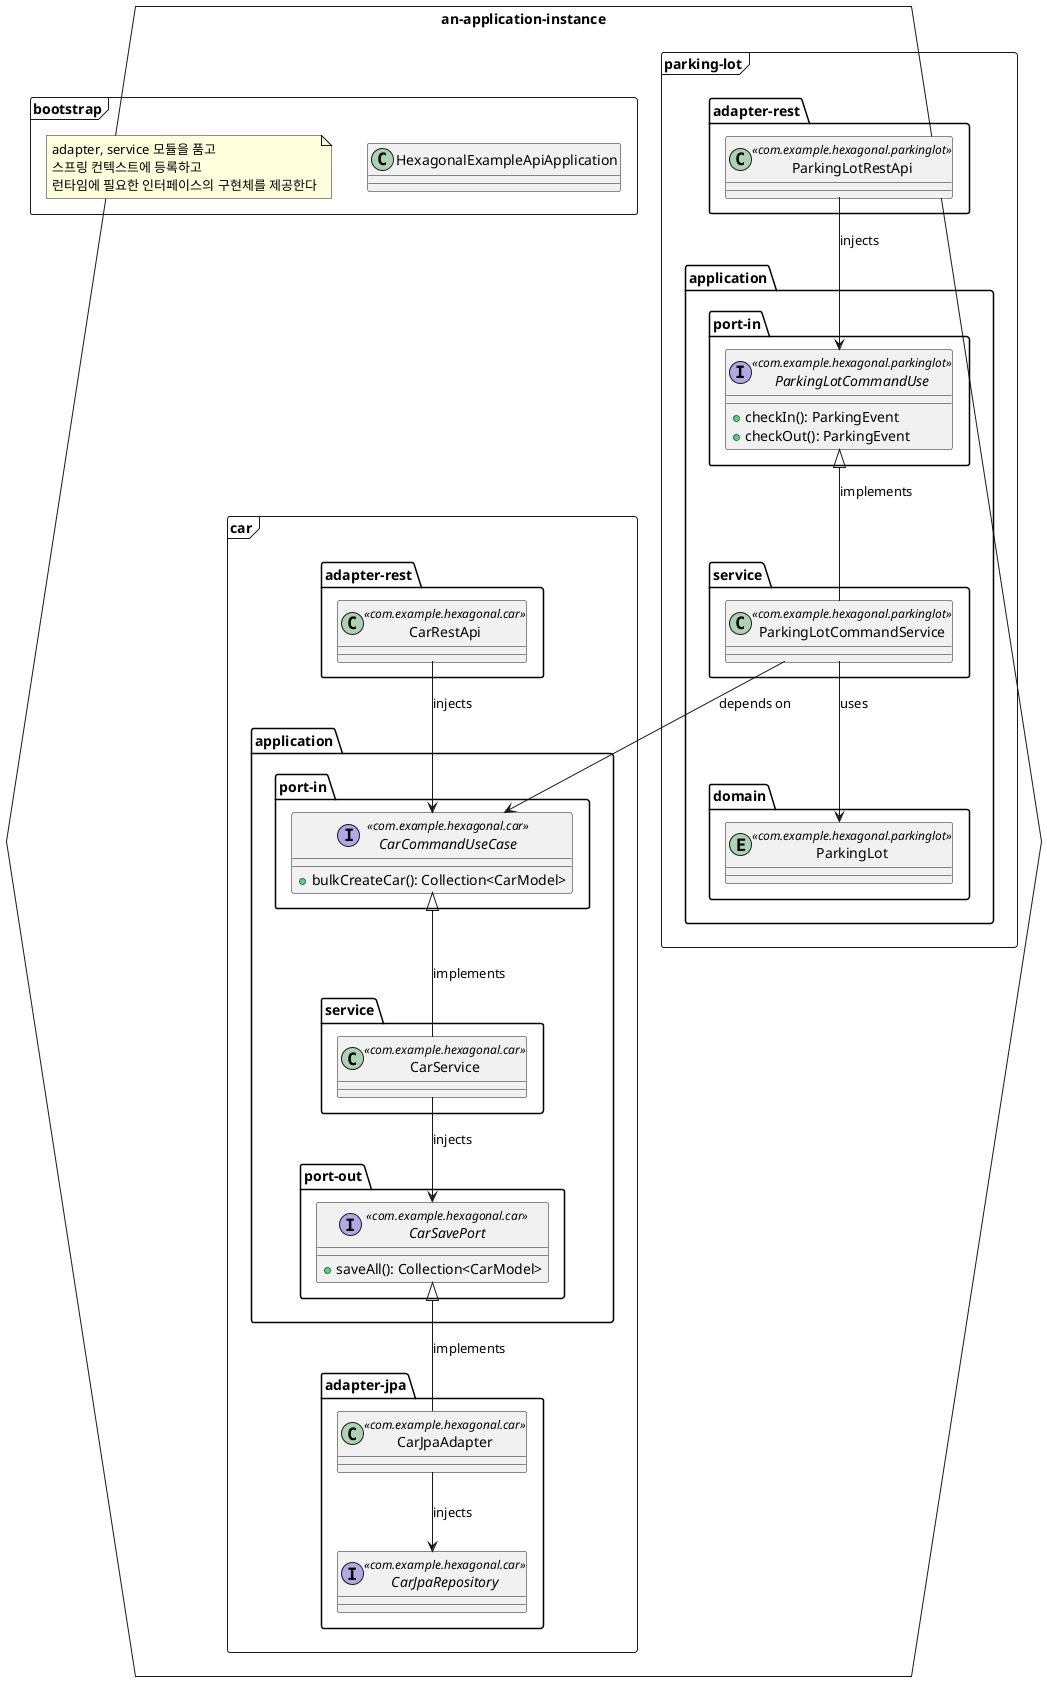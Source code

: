 @startuml

hexagon an-application-instance {
    frame parking-lot {
        package adapter-rest {
            class ParkingLotRestApi <<com.example.hexagonal.parkinglot>>
        }

        package application {
            package port-in {
                interface ParkingLotCommandUse <<com.example.hexagonal.parkinglot>> {
                    + checkIn(): ParkingEvent
                    + checkOut(): ParkingEvent
                }
            }

            package service {
                class ParkingLotCommandService <<com.example.hexagonal.parkinglot>>
            }

            package domain {
                entity ParkingLot <<com.example.hexagonal.parkinglot>>
            }

            ParkingLotRestApi --> ParkingLotCommandUse: injects
            ParkingLotCommandService -up-|> ParkingLotCommandUse: implements
            ParkingLotCommandService --> ParkingLot: uses
        }
    }

    frame car {
        package adapter-rest {
            class CarRestApi <<com.example.hexagonal.car>>
        }

        package application {
            package port-in {
                interface CarCommandUseCase <<com.example.hexagonal.car>> {
                    + bulkCreateCar(): Collection<CarModel>
                }
            }

            package service {
                class CarService <<com.example.hexagonal.car>>
            }

            package port-out {
                interface CarSavePort <<com.example.hexagonal.car>> {
                    + saveAll(): Collection<CarModel>
                }
            }
        }

        package adapter-jpa {
            class CarJpaAdapter <<com.example.hexagonal.car>>
            interface CarJpaRepository <<com.example.hexagonal.car>>

            CarJpaAdapter --> CarJpaRepository: injects
        }

        CarRestApi --> CarCommandUseCase: injects
        CarService -up-|> CarCommandUseCase: implements
        CarService --> CarSavePort: injects
        CarJpaAdapter -up-|> CarSavePort: implements
    }

    frame bootstrap {
        class HexagonalExampleApiApplication

        note "adapter, service 모듈을 품고 \n스프링 컨텍스트에 등록하고 \n런타임에 필요한 인터페이스의 구현체를 제공한다" as N1
    }

    ParkingLotCommandService --> CarCommandUseCase: depends on
'    HexagonalExampleApiApplication -up-> ParkingLotRestApi
'    HexagonalExampleApiApplication -up-> ParkingLotCommandService
'    HexagonalExampleApiApplication -up-> CarRestApi
'    HexagonalExampleApiApplication -up-> CarService
'    HexagonalExampleApiApplication -up-> CarJpaAdapter
}

@enduml
